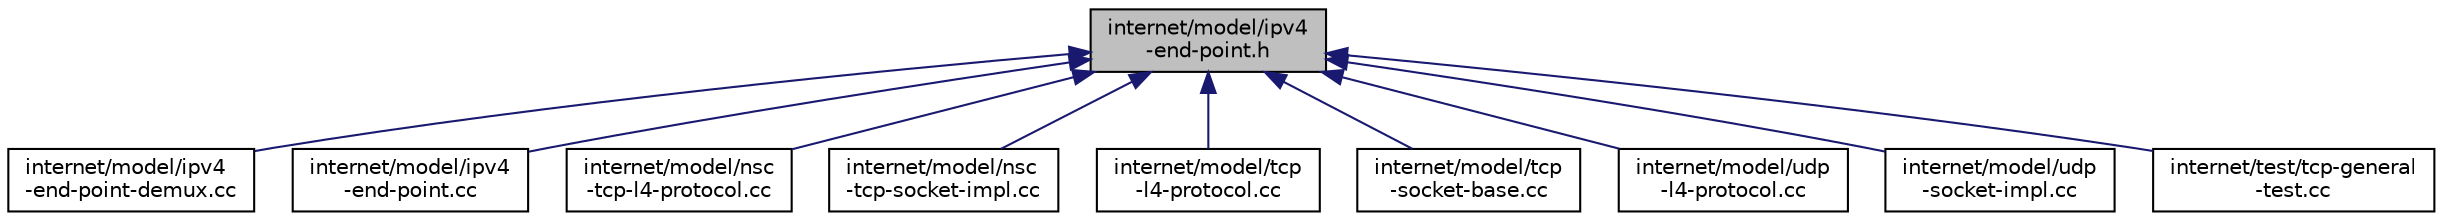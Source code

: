 digraph "internet/model/ipv4-end-point.h"
{
  edge [fontname="Helvetica",fontsize="10",labelfontname="Helvetica",labelfontsize="10"];
  node [fontname="Helvetica",fontsize="10",shape=record];
  Node1 [label="internet/model/ipv4\l-end-point.h",height=0.2,width=0.4,color="black", fillcolor="grey75", style="filled", fontcolor="black"];
  Node1 -> Node2 [dir="back",color="midnightblue",fontsize="10",style="solid"];
  Node2 [label="internet/model/ipv4\l-end-point-demux.cc",height=0.2,width=0.4,color="black", fillcolor="white", style="filled",URL="$d5/d8e/ipv4-end-point-demux_8cc.html"];
  Node1 -> Node3 [dir="back",color="midnightblue",fontsize="10",style="solid"];
  Node3 [label="internet/model/ipv4\l-end-point.cc",height=0.2,width=0.4,color="black", fillcolor="white", style="filled",URL="$dc/d4a/ipv4-end-point_8cc.html"];
  Node1 -> Node4 [dir="back",color="midnightblue",fontsize="10",style="solid"];
  Node4 [label="internet/model/nsc\l-tcp-l4-protocol.cc",height=0.2,width=0.4,color="black", fillcolor="white", style="filled",URL="$dc/d87/nsc-tcp-l4-protocol_8cc.html"];
  Node1 -> Node5 [dir="back",color="midnightblue",fontsize="10",style="solid"];
  Node5 [label="internet/model/nsc\l-tcp-socket-impl.cc",height=0.2,width=0.4,color="black", fillcolor="white", style="filled",URL="$dc/d68/nsc-tcp-socket-impl_8cc.html"];
  Node1 -> Node6 [dir="back",color="midnightblue",fontsize="10",style="solid"];
  Node6 [label="internet/model/tcp\l-l4-protocol.cc",height=0.2,width=0.4,color="black", fillcolor="white", style="filled",URL="$d3/d79/tcp-l4-protocol_8cc.html"];
  Node1 -> Node7 [dir="back",color="midnightblue",fontsize="10",style="solid"];
  Node7 [label="internet/model/tcp\l-socket-base.cc",height=0.2,width=0.4,color="black", fillcolor="white", style="filled",URL="$d6/d1f/tcp-socket-base_8cc.html"];
  Node1 -> Node8 [dir="back",color="midnightblue",fontsize="10",style="solid"];
  Node8 [label="internet/model/udp\l-l4-protocol.cc",height=0.2,width=0.4,color="black", fillcolor="white", style="filled",URL="$df/d75/udp-l4-protocol_8cc.html"];
  Node1 -> Node9 [dir="back",color="midnightblue",fontsize="10",style="solid"];
  Node9 [label="internet/model/udp\l-socket-impl.cc",height=0.2,width=0.4,color="black", fillcolor="white", style="filled",URL="$d7/da3/udp-socket-impl_8cc.html"];
  Node1 -> Node10 [dir="back",color="midnightblue",fontsize="10",style="solid"];
  Node10 [label="internet/test/tcp-general\l-test.cc",height=0.2,width=0.4,color="black", fillcolor="white", style="filled",URL="$df/d05/tcp-general-test_8cc.html"];
}

